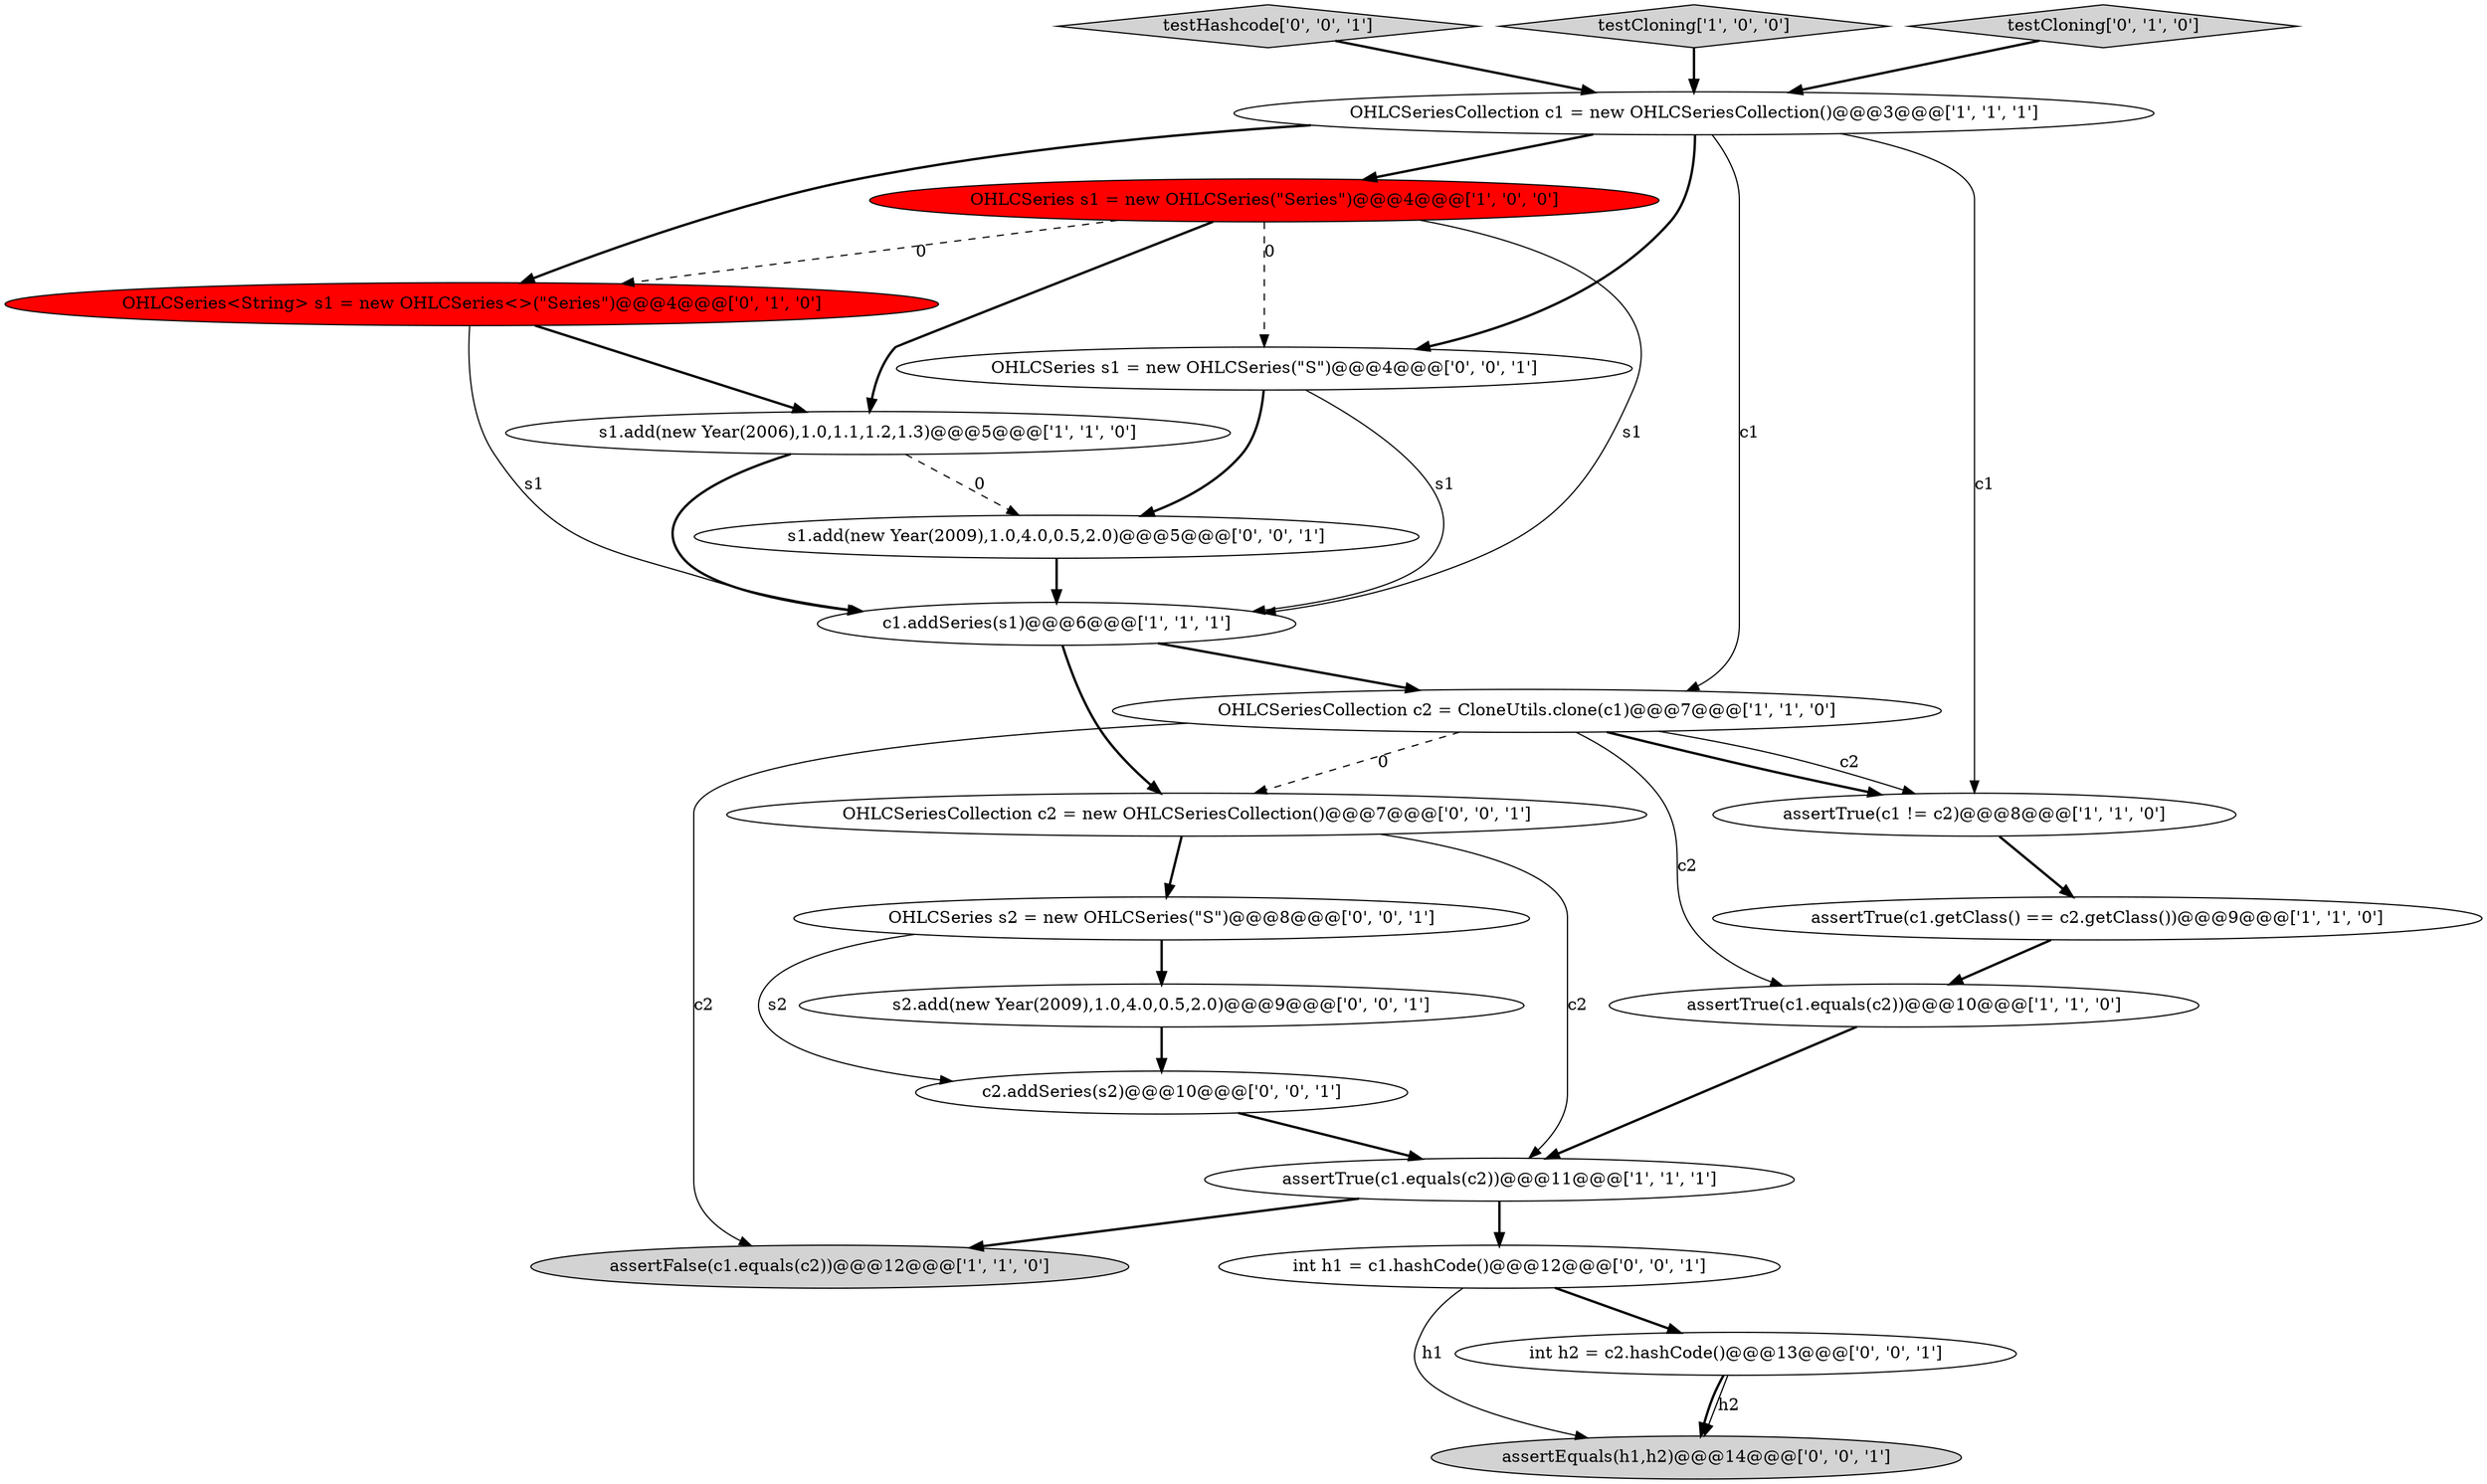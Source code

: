 digraph {
21 [style = filled, label = "s2.add(new Year(2009),1.0,4.0,0.5,2.0)@@@9@@@['0', '0', '1']", fillcolor = white, shape = ellipse image = "AAA0AAABBB3BBB"];
3 [style = filled, label = "assertFalse(c1.equals(c2))@@@12@@@['1', '1', '0']", fillcolor = lightgray, shape = ellipse image = "AAA0AAABBB1BBB"];
8 [style = filled, label = "OHLCSeriesCollection c2 = CloneUtils.clone(c1)@@@7@@@['1', '1', '0']", fillcolor = white, shape = ellipse image = "AAA0AAABBB1BBB"];
10 [style = filled, label = "assertTrue(c1.getClass() == c2.getClass())@@@9@@@['1', '1', '0']", fillcolor = white, shape = ellipse image = "AAA0AAABBB1BBB"];
9 [style = filled, label = "assertTrue(c1.equals(c2))@@@11@@@['1', '1', '1']", fillcolor = white, shape = ellipse image = "AAA0AAABBB1BBB"];
1 [style = filled, label = "assertTrue(c1 != c2)@@@8@@@['1', '1', '0']", fillcolor = white, shape = ellipse image = "AAA0AAABBB1BBB"];
18 [style = filled, label = "OHLCSeries s1 = new OHLCSeries(\"S\")@@@4@@@['0', '0', '1']", fillcolor = white, shape = ellipse image = "AAA0AAABBB3BBB"];
11 [style = filled, label = "OHLCSeries<String> s1 = new OHLCSeries<>(\"Series\")@@@4@@@['0', '1', '0']", fillcolor = red, shape = ellipse image = "AAA1AAABBB2BBB"];
20 [style = filled, label = "testHashcode['0', '0', '1']", fillcolor = lightgray, shape = diamond image = "AAA0AAABBB3BBB"];
13 [style = filled, label = "OHLCSeriesCollection c2 = new OHLCSeriesCollection()@@@7@@@['0', '0', '1']", fillcolor = white, shape = ellipse image = "AAA0AAABBB3BBB"];
14 [style = filled, label = "OHLCSeries s2 = new OHLCSeries(\"S\")@@@8@@@['0', '0', '1']", fillcolor = white, shape = ellipse image = "AAA0AAABBB3BBB"];
19 [style = filled, label = "int h1 = c1.hashCode()@@@12@@@['0', '0', '1']", fillcolor = white, shape = ellipse image = "AAA0AAABBB3BBB"];
17 [style = filled, label = "assertEquals(h1,h2)@@@14@@@['0', '0', '1']", fillcolor = lightgray, shape = ellipse image = "AAA0AAABBB3BBB"];
16 [style = filled, label = "int h2 = c2.hashCode()@@@13@@@['0', '0', '1']", fillcolor = white, shape = ellipse image = "AAA0AAABBB3BBB"];
0 [style = filled, label = "OHLCSeriesCollection c1 = new OHLCSeriesCollection()@@@3@@@['1', '1', '1']", fillcolor = white, shape = ellipse image = "AAA0AAABBB1BBB"];
5 [style = filled, label = "testCloning['1', '0', '0']", fillcolor = lightgray, shape = diamond image = "AAA0AAABBB1BBB"];
15 [style = filled, label = "s1.add(new Year(2009),1.0,4.0,0.5,2.0)@@@5@@@['0', '0', '1']", fillcolor = white, shape = ellipse image = "AAA0AAABBB3BBB"];
7 [style = filled, label = "c1.addSeries(s1)@@@6@@@['1', '1', '1']", fillcolor = white, shape = ellipse image = "AAA0AAABBB1BBB"];
4 [style = filled, label = "s1.add(new Year(2006),1.0,1.1,1.2,1.3)@@@5@@@['1', '1', '0']", fillcolor = white, shape = ellipse image = "AAA0AAABBB1BBB"];
6 [style = filled, label = "assertTrue(c1.equals(c2))@@@10@@@['1', '1', '0']", fillcolor = white, shape = ellipse image = "AAA0AAABBB1BBB"];
2 [style = filled, label = "OHLCSeries s1 = new OHLCSeries(\"Series\")@@@4@@@['1', '0', '0']", fillcolor = red, shape = ellipse image = "AAA1AAABBB1BBB"];
22 [style = filled, label = "c2.addSeries(s2)@@@10@@@['0', '0', '1']", fillcolor = white, shape = ellipse image = "AAA0AAABBB3BBB"];
12 [style = filled, label = "testCloning['0', '1', '0']", fillcolor = lightgray, shape = diamond image = "AAA0AAABBB2BBB"];
7->13 [style = bold, label=""];
15->7 [style = bold, label=""];
11->4 [style = bold, label=""];
22->9 [style = bold, label=""];
0->2 [style = bold, label=""];
18->15 [style = bold, label=""];
20->0 [style = bold, label=""];
16->17 [style = solid, label="h2"];
0->11 [style = bold, label=""];
16->17 [style = bold, label=""];
13->9 [style = solid, label="c2"];
7->8 [style = bold, label=""];
2->4 [style = bold, label=""];
12->0 [style = bold, label=""];
10->6 [style = bold, label=""];
4->7 [style = bold, label=""];
11->7 [style = solid, label="s1"];
19->16 [style = bold, label=""];
0->1 [style = solid, label="c1"];
8->13 [style = dashed, label="0"];
8->1 [style = solid, label="c2"];
8->1 [style = bold, label=""];
19->17 [style = solid, label="h1"];
18->7 [style = solid, label="s1"];
5->0 [style = bold, label=""];
0->8 [style = solid, label="c1"];
21->22 [style = bold, label=""];
14->22 [style = solid, label="s2"];
4->15 [style = dashed, label="0"];
8->3 [style = solid, label="c2"];
2->18 [style = dashed, label="0"];
8->6 [style = solid, label="c2"];
9->19 [style = bold, label=""];
9->3 [style = bold, label=""];
2->11 [style = dashed, label="0"];
0->18 [style = bold, label=""];
6->9 [style = bold, label=""];
1->10 [style = bold, label=""];
13->14 [style = bold, label=""];
14->21 [style = bold, label=""];
2->7 [style = solid, label="s1"];
}
